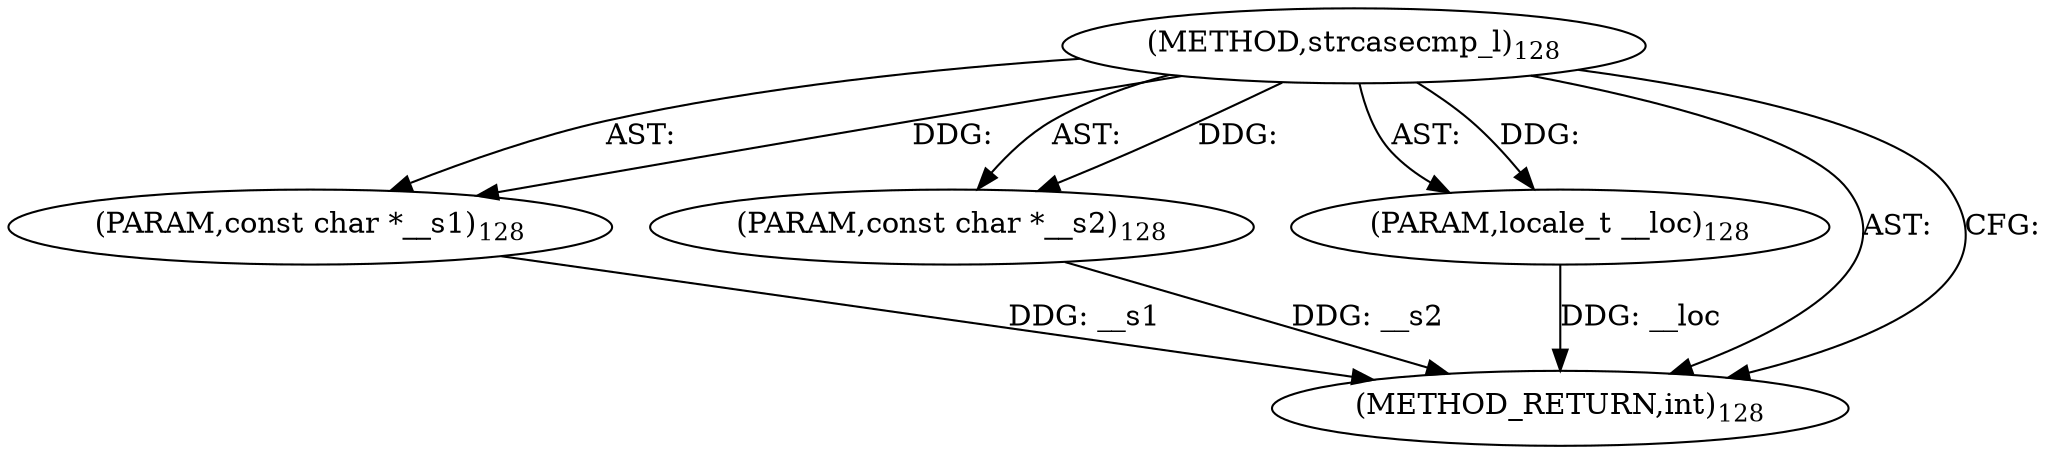 digraph "strcasecmp_l" {  
"98975" [label = <(METHOD,strcasecmp_l)<SUB>128</SUB>> ]
"98976" [label = <(PARAM,const char *__s1)<SUB>128</SUB>> ]
"98977" [label = <(PARAM,const char *__s2)<SUB>128</SUB>> ]
"98978" [label = <(PARAM,locale_t __loc)<SUB>128</SUB>> ]
"98979" [label = <(METHOD_RETURN,int)<SUB>128</SUB>> ]
  "98975" -> "98976"  [ label = "AST: "] 
  "98975" -> "98977"  [ label = "AST: "] 
  "98975" -> "98978"  [ label = "AST: "] 
  "98975" -> "98979"  [ label = "AST: "] 
  "98975" -> "98979"  [ label = "CFG: "] 
  "98976" -> "98979"  [ label = "DDG: __s1"] 
  "98977" -> "98979"  [ label = "DDG: __s2"] 
  "98978" -> "98979"  [ label = "DDG: __loc"] 
  "98975" -> "98976"  [ label = "DDG: "] 
  "98975" -> "98977"  [ label = "DDG: "] 
  "98975" -> "98978"  [ label = "DDG: "] 
}
